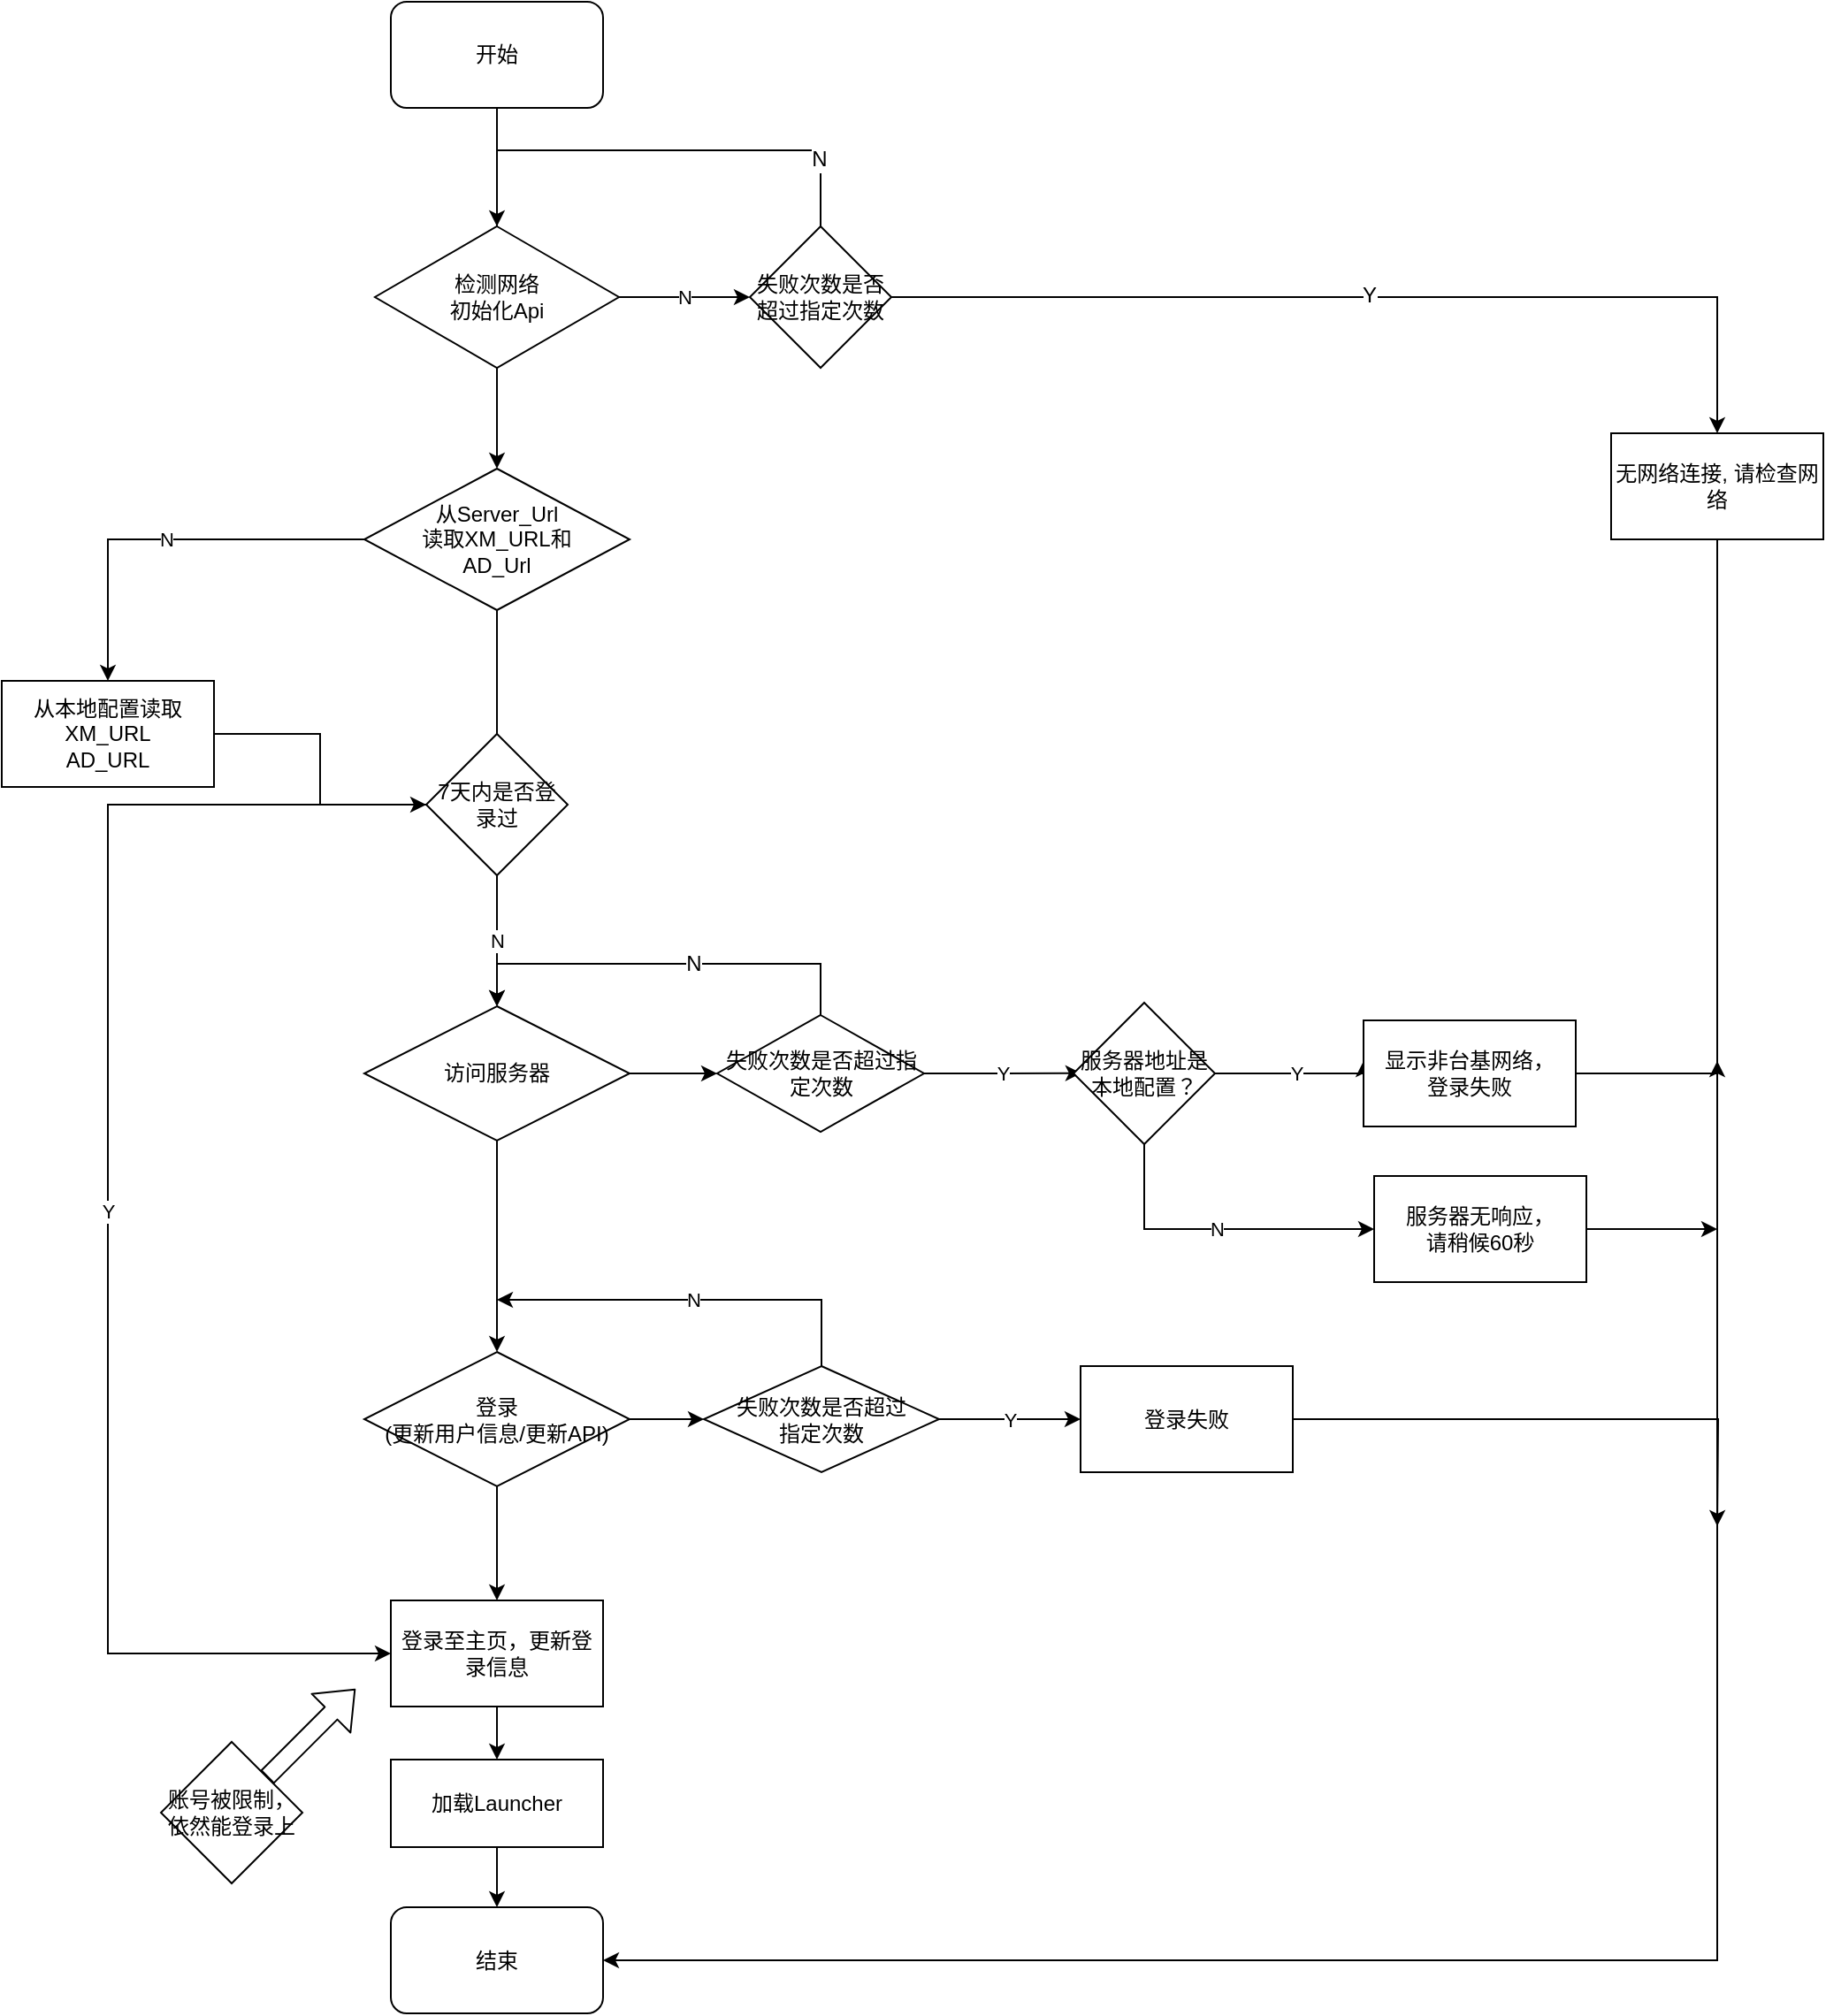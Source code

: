 <mxfile version="12.4.9" type="github">
  <diagram id="SOJMbYDi3jxJAX-_P0bx" name="第 1 页">
    <mxGraphModel dx="2146" dy="788" grid="1" gridSize="10" guides="1" tooltips="1" connect="1" arrows="1" fold="1" page="1" pageScale="1" pageWidth="827" pageHeight="1169" math="0" shadow="0">
      <root>
        <mxCell id="0"/>
        <mxCell id="1" parent="0"/>
        <mxCell id="DOr79SxjIFYAmsH0iGoC-4" style="edgeStyle=orthogonalEdgeStyle;rounded=0;orthogonalLoop=1;jettySize=auto;html=1;entryX=0.5;entryY=0;entryDx=0;entryDy=0;" edge="1" parent="1">
          <mxGeometry relative="1" as="geometry">
            <mxPoint x="270" y="190" as="targetPoint"/>
            <mxPoint x="270" y="80" as="sourcePoint"/>
          </mxGeometry>
        </mxCell>
        <mxCell id="DOr79SxjIFYAmsH0iGoC-5" value="N" style="edgeStyle=orthogonalEdgeStyle;rounded=0;orthogonalLoop=1;jettySize=auto;html=1;exitX=1;exitY=0.5;exitDx=0;exitDy=0;" edge="1" parent="1" source="DOr79SxjIFYAmsH0iGoC-6" target="DOr79SxjIFYAmsH0iGoC-11">
          <mxGeometry relative="1" as="geometry">
            <mxPoint x="410" y="193" as="targetPoint"/>
          </mxGeometry>
        </mxCell>
        <mxCell id="DOr79SxjIFYAmsH0iGoC-44" style="edgeStyle=orthogonalEdgeStyle;rounded=0;orthogonalLoop=1;jettySize=auto;html=1;" edge="1" parent="1" source="DOr79SxjIFYAmsH0iGoC-6" target="DOr79SxjIFYAmsH0iGoC-14">
          <mxGeometry relative="1" as="geometry"/>
        </mxCell>
        <mxCell id="DOr79SxjIFYAmsH0iGoC-6" value="&lt;span style=&quot;white-space: normal&quot;&gt;检测网络&lt;br&gt;初始化Api&lt;br&gt;&lt;/span&gt;" style="rhombus;whiteSpace=wrap;html=1;direction=east;" vertex="1" parent="1">
          <mxGeometry x="201" y="153" width="138" height="80" as="geometry"/>
        </mxCell>
        <mxCell id="DOr79SxjIFYAmsH0iGoC-7" style="edgeStyle=orthogonalEdgeStyle;rounded=0;orthogonalLoop=1;jettySize=auto;html=1;" edge="1" parent="1" source="DOr79SxjIFYAmsH0iGoC-11">
          <mxGeometry relative="1" as="geometry">
            <mxPoint x="270" y="153" as="targetPoint"/>
            <Array as="points">
              <mxPoint x="453" y="110"/>
              <mxPoint x="270" y="110"/>
            </Array>
          </mxGeometry>
        </mxCell>
        <mxCell id="DOr79SxjIFYAmsH0iGoC-8" value="N" style="text;html=1;resizable=0;points=[];align=center;verticalAlign=middle;labelBackgroundColor=#ffffff;" vertex="1" connectable="0" parent="DOr79SxjIFYAmsH0iGoC-7">
          <mxGeometry x="-0.717" y="1" relative="1" as="geometry">
            <mxPoint as="offset"/>
          </mxGeometry>
        </mxCell>
        <mxCell id="DOr79SxjIFYAmsH0iGoC-9" style="edgeStyle=orthogonalEdgeStyle;rounded=0;orthogonalLoop=1;jettySize=auto;html=1;entryX=0.5;entryY=0;entryDx=0;entryDy=0;" edge="1" parent="1" source="DOr79SxjIFYAmsH0iGoC-11" target="DOr79SxjIFYAmsH0iGoC-34">
          <mxGeometry relative="1" as="geometry"/>
        </mxCell>
        <mxCell id="DOr79SxjIFYAmsH0iGoC-10" value="Y" style="text;html=1;resizable=0;points=[];align=center;verticalAlign=middle;labelBackgroundColor=#ffffff;" vertex="1" connectable="0" parent="DOr79SxjIFYAmsH0iGoC-9">
          <mxGeometry x="-0.009" y="1" relative="1" as="geometry">
            <mxPoint as="offset"/>
          </mxGeometry>
        </mxCell>
        <mxCell id="DOr79SxjIFYAmsH0iGoC-11" value="失败次数是否超过指定次数" style="rhombus;whiteSpace=wrap;html=1;" vertex="1" parent="1">
          <mxGeometry x="413" y="153" width="80" height="80" as="geometry"/>
        </mxCell>
        <mxCell id="DOr79SxjIFYAmsH0iGoC-13" value="N" style="edgeStyle=orthogonalEdgeStyle;rounded=0;orthogonalLoop=1;jettySize=auto;html=1;" edge="1" parent="1" source="DOr79SxjIFYAmsH0iGoC-14" target="DOr79SxjIFYAmsH0iGoC-28">
          <mxGeometry relative="1" as="geometry">
            <mxPoint x="120" y="430" as="targetPoint"/>
          </mxGeometry>
        </mxCell>
        <mxCell id="DOr79SxjIFYAmsH0iGoC-50" style="edgeStyle=orthogonalEdgeStyle;rounded=0;orthogonalLoop=1;jettySize=auto;html=1;" edge="1" parent="1" source="DOr79SxjIFYAmsH0iGoC-14">
          <mxGeometry relative="1" as="geometry">
            <mxPoint x="270" y="470" as="targetPoint"/>
          </mxGeometry>
        </mxCell>
        <mxCell id="DOr79SxjIFYAmsH0iGoC-14" value="从Server_Url&lt;br&gt;读取XM_URL和&lt;br&gt;AD_Url" style="rhombus;whiteSpace=wrap;html=1;" vertex="1" parent="1">
          <mxGeometry x="195" y="290" width="150" height="80" as="geometry"/>
        </mxCell>
        <mxCell id="DOr79SxjIFYAmsH0iGoC-22" value="" style="edgeStyle=orthogonalEdgeStyle;rounded=0;orthogonalLoop=1;jettySize=auto;html=1;" edge="1" parent="1" source="DOr79SxjIFYAmsH0iGoC-24" target="DOr79SxjIFYAmsH0iGoC-27">
          <mxGeometry relative="1" as="geometry"/>
        </mxCell>
        <mxCell id="DOr79SxjIFYAmsH0iGoC-60" style="edgeStyle=orthogonalEdgeStyle;rounded=0;orthogonalLoop=1;jettySize=auto;html=1;" edge="1" parent="1" source="DOr79SxjIFYAmsH0iGoC-24" target="DOr79SxjIFYAmsH0iGoC-53">
          <mxGeometry relative="1" as="geometry"/>
        </mxCell>
        <mxCell id="DOr79SxjIFYAmsH0iGoC-24" value="登录&lt;br&gt;(更新用户信息/更新API)" style="rhombus;whiteSpace=wrap;html=1;" vertex="1" parent="1">
          <mxGeometry x="195" y="789.5" width="150" height="76" as="geometry"/>
        </mxCell>
        <mxCell id="DOr79SxjIFYAmsH0iGoC-25" value="N" style="edgeStyle=orthogonalEdgeStyle;rounded=0;orthogonalLoop=1;jettySize=auto;html=1;" edge="1" parent="1" source="DOr79SxjIFYAmsH0iGoC-27">
          <mxGeometry relative="1" as="geometry">
            <mxPoint x="270" y="760" as="targetPoint"/>
            <Array as="points">
              <mxPoint x="453" y="759.5"/>
            </Array>
          </mxGeometry>
        </mxCell>
        <mxCell id="DOr79SxjIFYAmsH0iGoC-26" value="Y" style="edgeStyle=orthogonalEdgeStyle;rounded=0;orthogonalLoop=1;jettySize=auto;html=1;entryX=0;entryY=0.5;entryDx=0;entryDy=0;" edge="1" parent="1" source="DOr79SxjIFYAmsH0iGoC-27" target="DOr79SxjIFYAmsH0iGoC-36">
          <mxGeometry relative="1" as="geometry"/>
        </mxCell>
        <mxCell id="DOr79SxjIFYAmsH0iGoC-27" value="失败次数是否超过&lt;br&gt;指定次数" style="rhombus;whiteSpace=wrap;html=1;" vertex="1" parent="1">
          <mxGeometry x="387" y="797.5" width="133" height="60" as="geometry"/>
        </mxCell>
        <mxCell id="DOr79SxjIFYAmsH0iGoC-49" style="edgeStyle=orthogonalEdgeStyle;rounded=0;orthogonalLoop=1;jettySize=auto;html=1;exitX=1;exitY=0.5;exitDx=0;exitDy=0;entryX=0;entryY=0.5;entryDx=0;entryDy=0;" edge="1" parent="1" source="DOr79SxjIFYAmsH0iGoC-28" target="DOr79SxjIFYAmsH0iGoC-51">
          <mxGeometry relative="1" as="geometry">
            <mxPoint x="210" y="500" as="targetPoint"/>
          </mxGeometry>
        </mxCell>
        <mxCell id="DOr79SxjIFYAmsH0iGoC-28" value="&lt;span style=&quot;white-space: normal&quot;&gt;从本地配置读取&lt;/span&gt;&lt;br style=&quot;white-space: normal&quot;&gt;&lt;span style=&quot;white-space: normal&quot;&gt;XM_URL&lt;/span&gt;&lt;br style=&quot;white-space: normal&quot;&gt;&lt;span style=&quot;white-space: normal&quot;&gt;AD_URL&lt;/span&gt;" style="rounded=0;whiteSpace=wrap;html=1;" vertex="1" parent="1">
          <mxGeometry x="-10" y="410" width="120" height="60" as="geometry"/>
        </mxCell>
        <mxCell id="DOr79SxjIFYAmsH0iGoC-29" value="" style="edgeStyle=orthogonalEdgeStyle;rounded=0;orthogonalLoop=1;jettySize=auto;html=1;" edge="1" parent="1" source="DOr79SxjIFYAmsH0iGoC-30">
          <mxGeometry relative="1" as="geometry">
            <mxPoint x="270" y="1103.5" as="targetPoint"/>
          </mxGeometry>
        </mxCell>
        <mxCell id="DOr79SxjIFYAmsH0iGoC-30" value="&lt;span style=&quot;white-space: normal&quot;&gt;加载Launcher&lt;/span&gt;" style="rounded=0;whiteSpace=wrap;html=1;" vertex="1" parent="1">
          <mxGeometry x="210" y="1020" width="120" height="49.5" as="geometry"/>
        </mxCell>
        <mxCell id="DOr79SxjIFYAmsH0iGoC-31" value="结束" style="rounded=1;whiteSpace=wrap;html=1;" vertex="1" parent="1">
          <mxGeometry x="210" y="1103.5" width="120" height="60" as="geometry"/>
        </mxCell>
        <mxCell id="DOr79SxjIFYAmsH0iGoC-32" value="开始" style="rounded=1;whiteSpace=wrap;html=1;" vertex="1" parent="1">
          <mxGeometry x="210" y="26" width="120" height="60" as="geometry"/>
        </mxCell>
        <mxCell id="DOr79SxjIFYAmsH0iGoC-33" style="edgeStyle=orthogonalEdgeStyle;rounded=0;orthogonalLoop=1;jettySize=auto;html=1;entryX=1;entryY=0.5;entryDx=0;entryDy=0;" edge="1" parent="1" source="DOr79SxjIFYAmsH0iGoC-34" target="DOr79SxjIFYAmsH0iGoC-31">
          <mxGeometry relative="1" as="geometry">
            <Array as="points">
              <mxPoint x="960" y="1134"/>
            </Array>
          </mxGeometry>
        </mxCell>
        <mxCell id="DOr79SxjIFYAmsH0iGoC-34" value="无网络连接, 请检查网络" style="rounded=0;whiteSpace=wrap;html=1;" vertex="1" parent="1">
          <mxGeometry x="900" y="270" width="120" height="60" as="geometry"/>
        </mxCell>
        <mxCell id="DOr79SxjIFYAmsH0iGoC-35" style="edgeStyle=orthogonalEdgeStyle;rounded=0;orthogonalLoop=1;jettySize=auto;html=1;exitX=1;exitY=0.5;exitDx=0;exitDy=0;" edge="1" parent="1" source="DOr79SxjIFYAmsH0iGoC-36">
          <mxGeometry relative="1" as="geometry">
            <mxPoint x="960" y="888" as="targetPoint"/>
          </mxGeometry>
        </mxCell>
        <mxCell id="DOr79SxjIFYAmsH0iGoC-36" value="登录失败" style="rounded=0;whiteSpace=wrap;html=1;" vertex="1" parent="1">
          <mxGeometry x="600" y="797.5" width="120" height="60" as="geometry"/>
        </mxCell>
        <mxCell id="DOr79SxjIFYAmsH0iGoC-62" value="Y" style="edgeStyle=orthogonalEdgeStyle;rounded=0;orthogonalLoop=1;jettySize=auto;html=1;exitX=0;exitY=0.5;exitDx=0;exitDy=0;" edge="1" parent="1" source="DOr79SxjIFYAmsH0iGoC-51" target="DOr79SxjIFYAmsH0iGoC-53">
          <mxGeometry relative="1" as="geometry">
            <Array as="points">
              <mxPoint x="50" y="480"/>
              <mxPoint x="50" y="960"/>
            </Array>
          </mxGeometry>
        </mxCell>
        <mxCell id="DOr79SxjIFYAmsH0iGoC-89" value="N" style="edgeStyle=orthogonalEdgeStyle;rounded=0;orthogonalLoop=1;jettySize=auto;html=1;entryX=0.5;entryY=0;entryDx=0;entryDy=0;" edge="1" parent="1" source="DOr79SxjIFYAmsH0iGoC-51" target="DOr79SxjIFYAmsH0iGoC-76">
          <mxGeometry relative="1" as="geometry">
            <Array as="points">
              <mxPoint x="270" y="594"/>
              <mxPoint x="270" y="594"/>
            </Array>
          </mxGeometry>
        </mxCell>
        <mxCell id="DOr79SxjIFYAmsH0iGoC-51" value="7天内是否登录过" style="rhombus;whiteSpace=wrap;html=1;" vertex="1" parent="1">
          <mxGeometry x="230" y="440" width="80" height="80" as="geometry"/>
        </mxCell>
        <mxCell id="DOr79SxjIFYAmsH0iGoC-61" style="edgeStyle=orthogonalEdgeStyle;rounded=0;orthogonalLoop=1;jettySize=auto;html=1;entryX=0.5;entryY=0;entryDx=0;entryDy=0;" edge="1" parent="1" source="DOr79SxjIFYAmsH0iGoC-53" target="DOr79SxjIFYAmsH0iGoC-30">
          <mxGeometry relative="1" as="geometry"/>
        </mxCell>
        <mxCell id="DOr79SxjIFYAmsH0iGoC-53" value="登录至主页，更新登录信息" style="rounded=0;whiteSpace=wrap;html=1;" vertex="1" parent="1">
          <mxGeometry x="210" y="930" width="120" height="60" as="geometry"/>
        </mxCell>
        <mxCell id="DOr79SxjIFYAmsH0iGoC-54" value="账号被限制，依然能登录上" style="rhombus;whiteSpace=wrap;html=1;" vertex="1" parent="1">
          <mxGeometry x="80" y="1010" width="80" height="80" as="geometry"/>
        </mxCell>
        <mxCell id="DOr79SxjIFYAmsH0iGoC-55" value="" style="shape=flexArrow;endArrow=classic;html=1;" edge="1" parent="1">
          <mxGeometry width="50" height="50" relative="1" as="geometry">
            <mxPoint x="140" y="1030" as="sourcePoint"/>
            <mxPoint x="190" y="980" as="targetPoint"/>
          </mxGeometry>
        </mxCell>
        <mxCell id="DOr79SxjIFYAmsH0iGoC-75" value="" style="edgeStyle=orthogonalEdgeStyle;rounded=0;orthogonalLoop=1;jettySize=auto;html=1;" edge="1" parent="1" source="DOr79SxjIFYAmsH0iGoC-76" target="DOr79SxjIFYAmsH0iGoC-79">
          <mxGeometry relative="1" as="geometry"/>
        </mxCell>
        <mxCell id="DOr79SxjIFYAmsH0iGoC-88" style="edgeStyle=orthogonalEdgeStyle;rounded=0;orthogonalLoop=1;jettySize=auto;html=1;" edge="1" parent="1" source="DOr79SxjIFYAmsH0iGoC-76" target="DOr79SxjIFYAmsH0iGoC-24">
          <mxGeometry relative="1" as="geometry"/>
        </mxCell>
        <mxCell id="DOr79SxjIFYAmsH0iGoC-76" value="访问服务器" style="rhombus;whiteSpace=wrap;html=1;" vertex="1" parent="1">
          <mxGeometry x="195" y="594" width="150" height="76" as="geometry"/>
        </mxCell>
        <mxCell id="DOr79SxjIFYAmsH0iGoC-78" value="Y" style="edgeStyle=orthogonalEdgeStyle;rounded=0;orthogonalLoop=1;jettySize=auto;html=1;exitX=1;exitY=0.5;exitDx=0;exitDy=0;entryX=0;entryY=0.5;entryDx=0;entryDy=0;" edge="1" parent="1" source="DOr79SxjIFYAmsH0iGoC-79">
          <mxGeometry relative="1" as="geometry">
            <mxPoint x="600.429" y="631.857" as="targetPoint"/>
          </mxGeometry>
        </mxCell>
        <mxCell id="DOr79SxjIFYAmsH0iGoC-93" style="edgeStyle=orthogonalEdgeStyle;rounded=0;orthogonalLoop=1;jettySize=auto;html=1;" edge="1" parent="1" source="DOr79SxjIFYAmsH0iGoC-79" target="DOr79SxjIFYAmsH0iGoC-76">
          <mxGeometry relative="1" as="geometry">
            <Array as="points">
              <mxPoint x="453" y="570"/>
              <mxPoint x="270" y="570"/>
            </Array>
          </mxGeometry>
        </mxCell>
        <mxCell id="DOr79SxjIFYAmsH0iGoC-94" value="N" style="text;html=1;align=center;verticalAlign=middle;resizable=0;points=[];labelBackgroundColor=#ffffff;" vertex="1" connectable="0" parent="DOr79SxjIFYAmsH0iGoC-93">
          <mxGeometry x="-0.144" relative="1" as="geometry">
            <mxPoint as="offset"/>
          </mxGeometry>
        </mxCell>
        <mxCell id="DOr79SxjIFYAmsH0iGoC-79" value="失败次数是否超过指定次数" style="rhombus;whiteSpace=wrap;html=1;" vertex="1" parent="1">
          <mxGeometry x="394.5" y="599" width="117" height="66" as="geometry"/>
        </mxCell>
        <mxCell id="DOr79SxjIFYAmsH0iGoC-80" value="Y" style="edgeStyle=orthogonalEdgeStyle;rounded=0;orthogonalLoop=1;jettySize=auto;html=1;" edge="1" parent="1" source="DOr79SxjIFYAmsH0iGoC-82">
          <mxGeometry relative="1" as="geometry">
            <mxPoint x="760" y="625" as="targetPoint"/>
            <Array as="points">
              <mxPoint x="760" y="632"/>
            </Array>
          </mxGeometry>
        </mxCell>
        <mxCell id="DOr79SxjIFYAmsH0iGoC-81" value="N" style="edgeStyle=orthogonalEdgeStyle;rounded=0;orthogonalLoop=1;jettySize=auto;html=1;exitX=0.5;exitY=1;exitDx=0;exitDy=0;entryX=0;entryY=0.5;entryDx=0;entryDy=0;" edge="1" parent="1" source="DOr79SxjIFYAmsH0iGoC-82" target="DOr79SxjIFYAmsH0iGoC-86">
          <mxGeometry relative="1" as="geometry"/>
        </mxCell>
        <mxCell id="DOr79SxjIFYAmsH0iGoC-82" value="服务器地址是本地配置？" style="rhombus;whiteSpace=wrap;html=1;" vertex="1" parent="1">
          <mxGeometry x="596" y="592" width="80" height="80" as="geometry"/>
        </mxCell>
        <mxCell id="DOr79SxjIFYAmsH0iGoC-83" value="" style="edgeStyle=orthogonalEdgeStyle;rounded=0;orthogonalLoop=1;jettySize=auto;html=1;" edge="1" parent="1" source="DOr79SxjIFYAmsH0iGoC-84">
          <mxGeometry relative="1" as="geometry">
            <mxPoint x="960" y="625" as="targetPoint"/>
            <Array as="points">
              <mxPoint x="960" y="632"/>
            </Array>
          </mxGeometry>
        </mxCell>
        <mxCell id="DOr79SxjIFYAmsH0iGoC-84" value="显示非台基网络，&lt;br&gt;登录失败" style="rounded=0;whiteSpace=wrap;html=1;" vertex="1" parent="1">
          <mxGeometry x="760" y="602" width="120" height="60" as="geometry"/>
        </mxCell>
        <mxCell id="DOr79SxjIFYAmsH0iGoC-85" value="" style="edgeStyle=orthogonalEdgeStyle;rounded=0;orthogonalLoop=1;jettySize=auto;html=1;" edge="1" parent="1" source="DOr79SxjIFYAmsH0iGoC-86">
          <mxGeometry relative="1" as="geometry">
            <mxPoint x="960" y="720" as="targetPoint"/>
          </mxGeometry>
        </mxCell>
        <mxCell id="DOr79SxjIFYAmsH0iGoC-86" value="服务器无响应，&lt;br&gt;请稍候60秒" style="rounded=0;whiteSpace=wrap;html=1;" vertex="1" parent="1">
          <mxGeometry x="766" y="690" width="120" height="60" as="geometry"/>
        </mxCell>
      </root>
    </mxGraphModel>
  </diagram>
</mxfile>

